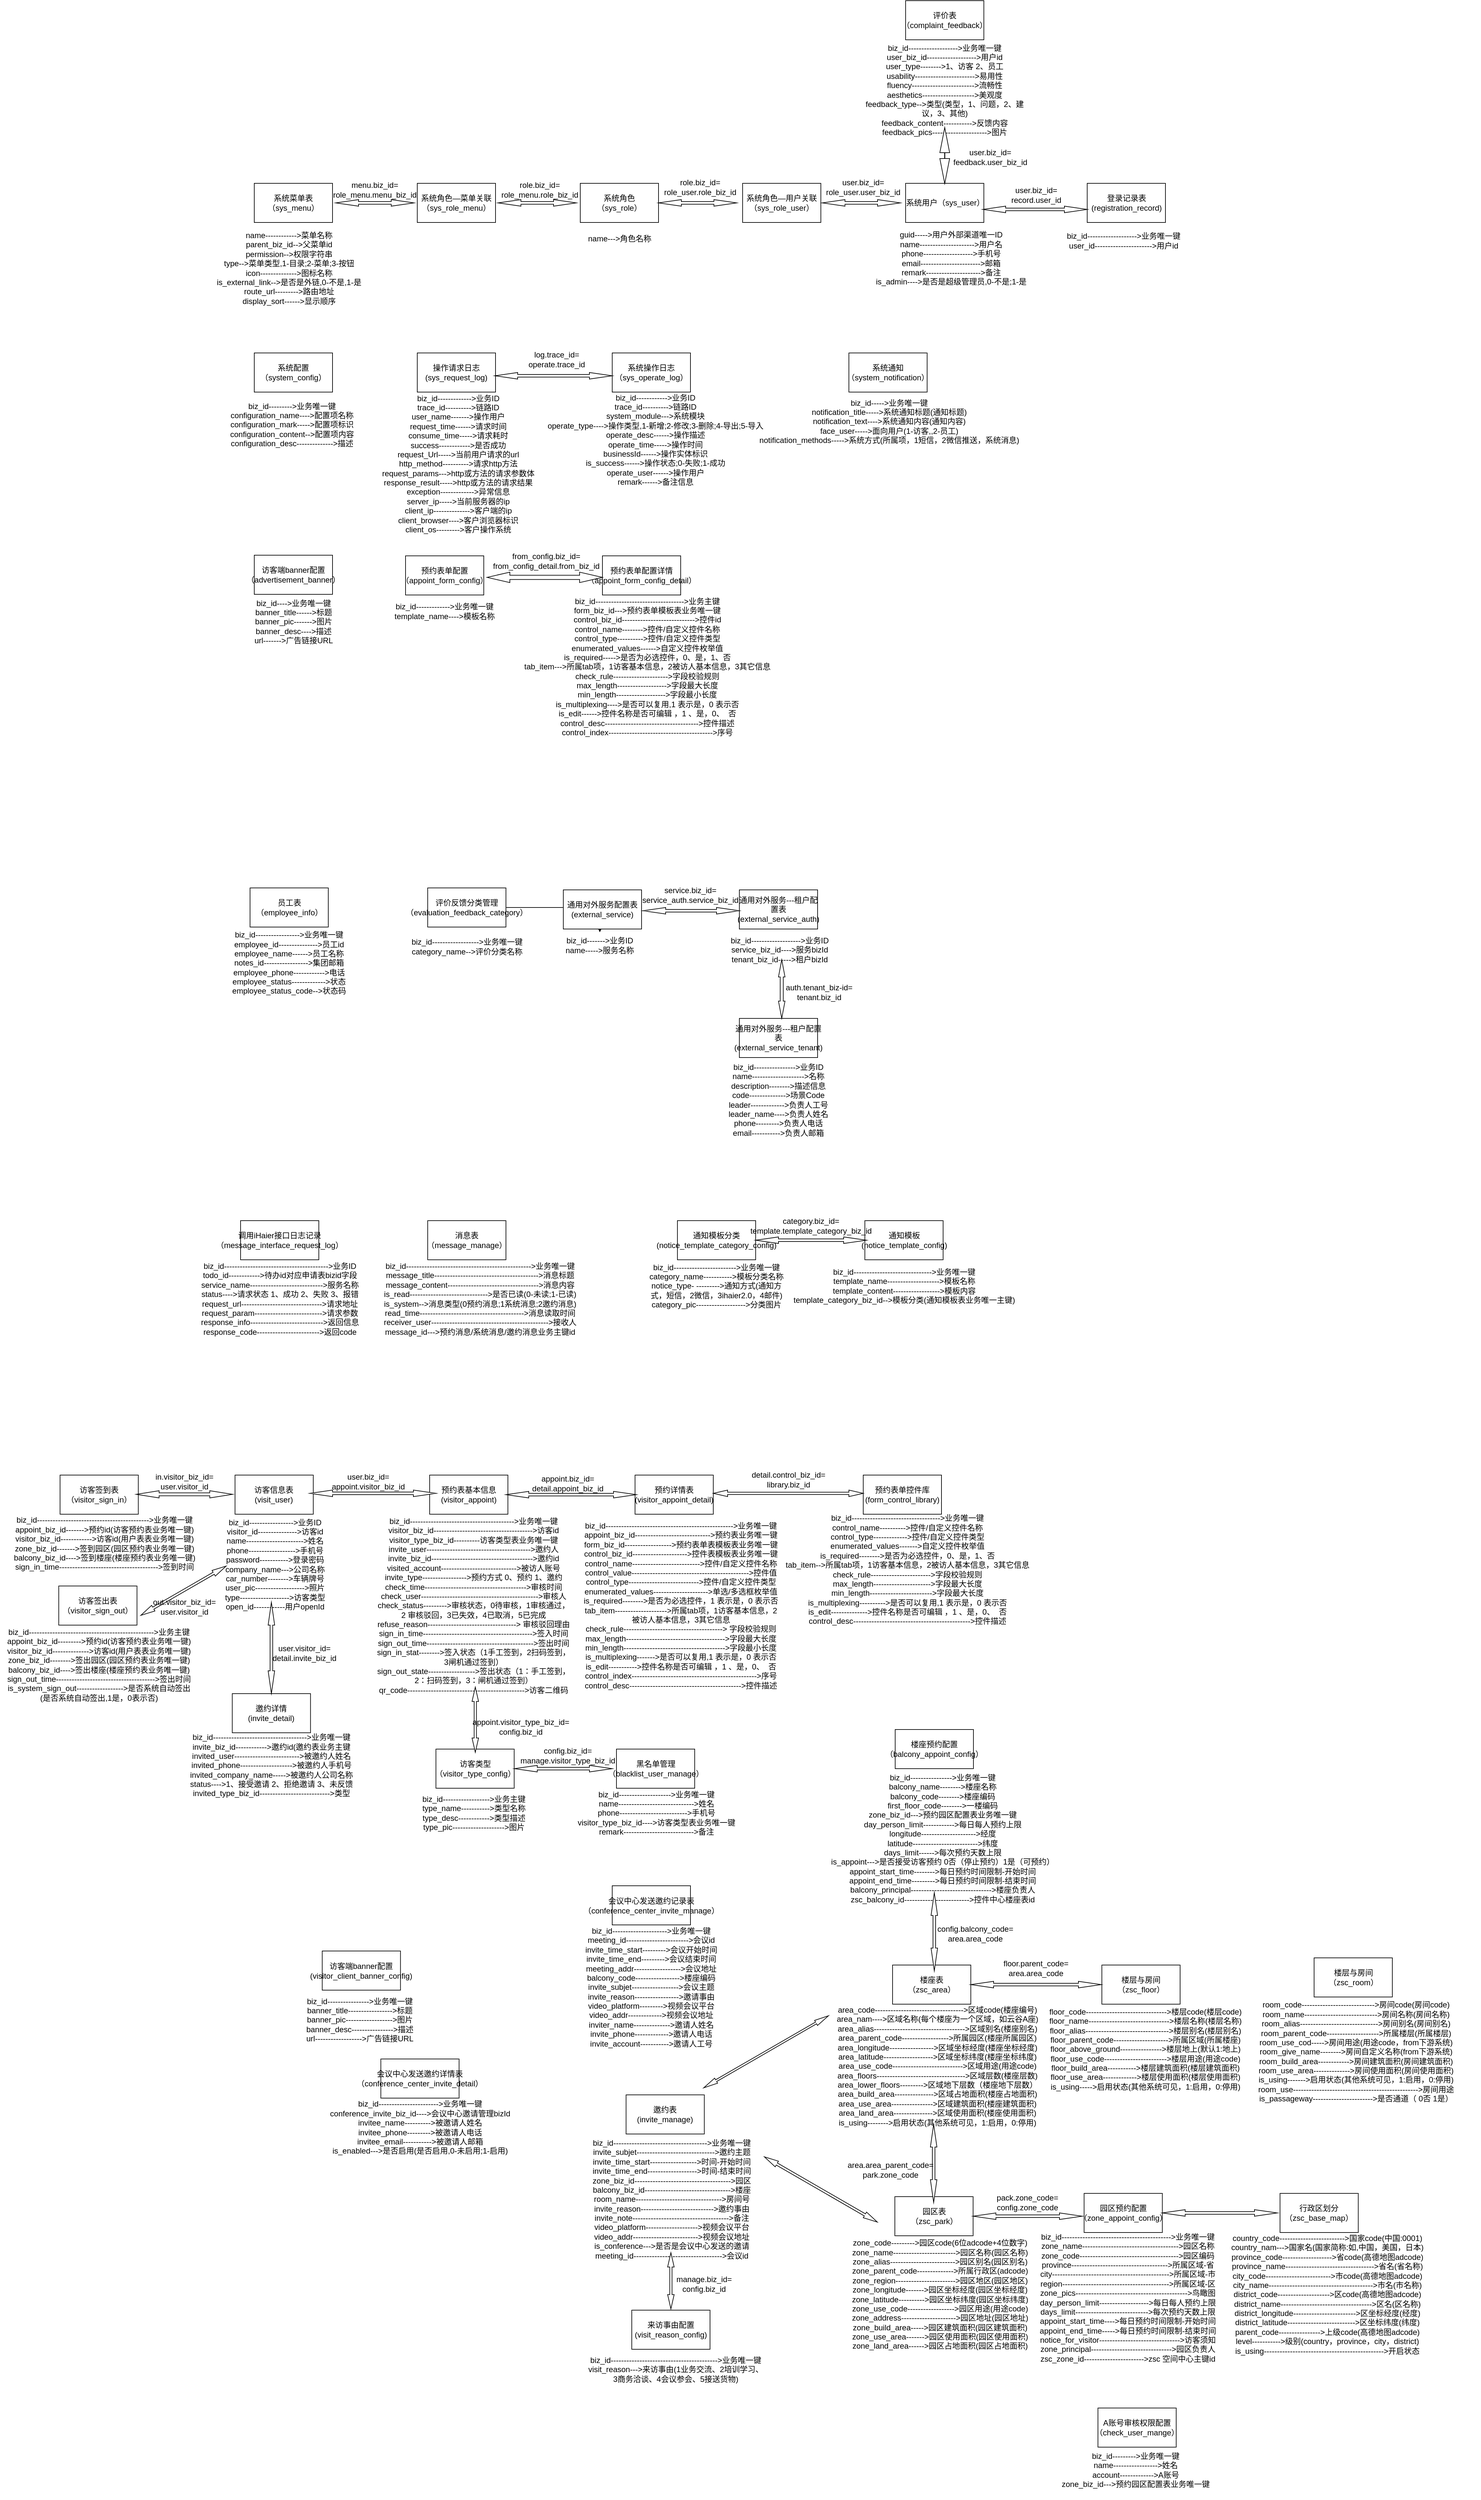 <mxfile version="21.2.3" type="github">
  <diagram name="第 1 页" id="S5CsdBfcWxi_x1L4hnpd">
    <mxGraphModel dx="4690" dy="2260" grid="1" gridSize="10" guides="1" tooltips="1" connect="1" arrows="1" fold="1" page="0" pageScale="1" pageWidth="827" pageHeight="1169" math="0" shadow="0">
      <root>
        <mxCell id="0" />
        <mxCell id="1" parent="0" />
        <mxCell id="8aJ3rFpo03X7Fq3H-rf9-1" value="系统菜单表&lt;br&gt;（sys_menu）" style="rounded=0;whiteSpace=wrap;html=1;" parent="1" vertex="1">
          <mxGeometry x="-69" y="70" width="120" height="60" as="geometry" />
        </mxCell>
        <mxCell id="8aJ3rFpo03X7Fq3H-rf9-2" value="系统操作日志&lt;br&gt;（sys_operate_log）" style="rounded=0;whiteSpace=wrap;html=1;" parent="1" vertex="1">
          <mxGeometry x="480" y="330" width="120" height="60" as="geometry" />
        </mxCell>
        <mxCell id="8aJ3rFpo03X7Fq3H-rf9-3" value="操作请求日志(sys_request_log)" style="rounded=0;whiteSpace=wrap;html=1;" parent="1" vertex="1">
          <mxGeometry x="181" y="330" width="120" height="60" as="geometry" />
        </mxCell>
        <mxCell id="8aJ3rFpo03X7Fq3H-rf9-4" value="系统角色&lt;br&gt;（sys_role）" style="rounded=0;whiteSpace=wrap;html=1;" parent="1" vertex="1">
          <mxGeometry x="431" y="70" width="120" height="60" as="geometry" />
        </mxCell>
        <mxCell id="8aJ3rFpo03X7Fq3H-rf9-5" value="系统角色—菜单关联&lt;br&gt;（sys_role_menu）" style="rounded=0;whiteSpace=wrap;html=1;" parent="1" vertex="1">
          <mxGeometry x="181" y="70" width="120" height="60" as="geometry" />
        </mxCell>
        <mxCell id="8aJ3rFpo03X7Fq3H-rf9-6" value="系统角色—用户关联&lt;br&gt;（sys_role_user）" style="rounded=0;whiteSpace=wrap;html=1;" parent="1" vertex="1">
          <mxGeometry x="680" y="70" width="120" height="60" as="geometry" />
        </mxCell>
        <mxCell id="8aJ3rFpo03X7Fq3H-rf9-7" value="系统用户（sys_user）" style="rounded=0;whiteSpace=wrap;html=1;" parent="1" vertex="1">
          <mxGeometry x="930" y="70" width="120" height="60" as="geometry" />
        </mxCell>
        <mxCell id="8aJ3rFpo03X7Fq3H-rf9-8" value="系统配置&lt;br&gt;（system_config）" style="rounded=0;whiteSpace=wrap;html=1;" parent="1" vertex="1">
          <mxGeometry x="-69" y="330" width="120" height="60" as="geometry" />
        </mxCell>
        <mxCell id="8aJ3rFpo03X7Fq3H-rf9-9" value="系统通知&lt;br&gt;（system_notification）" style="rounded=0;whiteSpace=wrap;html=1;" parent="1" vertex="1">
          <mxGeometry x="843" y="330" width="120" height="60" as="geometry" />
        </mxCell>
        <mxCell id="8aJ3rFpo03X7Fq3H-rf9-10" value="" style="html=1;shadow=0;dashed=0;align=center;verticalAlign=middle;shape=mxgraph.arrows2.twoWayArrow;dy=0.6;dx=35;" parent="1" vertex="1">
          <mxGeometry x="56" y="95" width="120" height="10" as="geometry" />
        </mxCell>
        <mxCell id="8aJ3rFpo03X7Fq3H-rf9-11" value="menu.biz_id=&lt;br&gt;role_menu.menu_biz_id" style="text;strokeColor=none;align=center;fillColor=none;html=1;verticalAlign=middle;whiteSpace=wrap;rounded=0;" parent="1" vertex="1">
          <mxGeometry x="86" y="65" width="60" height="30" as="geometry" />
        </mxCell>
        <mxCell id="8aJ3rFpo03X7Fq3H-rf9-12" value="" style="html=1;shadow=0;dashed=0;align=center;verticalAlign=middle;shape=mxgraph.arrows2.twoWayArrow;dy=0.6;dx=35;" parent="1" vertex="1">
          <mxGeometry x="305" y="95" width="120" height="10" as="geometry" />
        </mxCell>
        <mxCell id="8aJ3rFpo03X7Fq3H-rf9-13" value="role.biz_id=&lt;br&gt;role_menu.role_biz_id" style="text;strokeColor=none;align=center;fillColor=none;html=1;verticalAlign=middle;whiteSpace=wrap;rounded=0;" parent="1" vertex="1">
          <mxGeometry x="339" y="65" width="60" height="30" as="geometry" />
        </mxCell>
        <mxCell id="8aJ3rFpo03X7Fq3H-rf9-14" value="" style="html=1;shadow=0;dashed=0;align=center;verticalAlign=middle;shape=mxgraph.arrows2.twoWayArrow;dy=0.6;dx=35;" parent="1" vertex="1">
          <mxGeometry x="551" y="95" width="120" height="10" as="geometry" />
        </mxCell>
        <mxCell id="8aJ3rFpo03X7Fq3H-rf9-15" value="role.biz_id=&lt;br&gt;role_user.role_biz_id" style="text;strokeColor=none;align=center;fillColor=none;html=1;verticalAlign=middle;whiteSpace=wrap;rounded=0;" parent="1" vertex="1">
          <mxGeometry x="585" y="61" width="60" height="30" as="geometry" />
        </mxCell>
        <mxCell id="8aJ3rFpo03X7Fq3H-rf9-16" value="" style="html=1;shadow=0;dashed=0;align=center;verticalAlign=middle;shape=mxgraph.arrows2.twoWayArrow;dy=0.6;dx=35;" parent="1" vertex="1">
          <mxGeometry x="802" y="95" width="120" height="10" as="geometry" />
        </mxCell>
        <mxCell id="8aJ3rFpo03X7Fq3H-rf9-17" value="user.biz_id=&lt;br&gt;role_user.user_biz_id" style="text;strokeColor=none;align=center;fillColor=none;html=1;verticalAlign=middle;whiteSpace=wrap;rounded=0;" parent="1" vertex="1">
          <mxGeometry x="835" y="61" width="60" height="30" as="geometry" />
        </mxCell>
        <mxCell id="8aJ3rFpo03X7Fq3H-rf9-19" value="name------------&amp;gt;菜单名称&lt;br&gt;parent_biz_id--&amp;gt;父菜单id&lt;br&gt;permission--&amp;gt;权限字符串&lt;br&gt;type--&amp;gt;菜单类型,1-目录;2-菜单;3-按钮&lt;br&gt;icon--------------&amp;gt;图标名称&lt;br&gt;is_external_link--&amp;gt;是否是外链,0-不是,1-是&lt;br&gt;route_url---------&amp;gt;路由地址&lt;br&gt;display_sort------&amp;gt;显示顺序" style="text;strokeColor=none;align=center;fillColor=none;html=1;verticalAlign=middle;whiteSpace=wrap;rounded=0;" parent="1" vertex="1">
          <mxGeometry x="-140" y="130" width="249" height="140" as="geometry" />
        </mxCell>
        <mxCell id="8aJ3rFpo03X7Fq3H-rf9-20" value="name---&amp;gt;角色名称" style="text;strokeColor=none;align=center;fillColor=none;html=1;verticalAlign=middle;whiteSpace=wrap;rounded=0;" parent="1" vertex="1">
          <mxGeometry x="432" y="140" width="119" height="30" as="geometry" />
        </mxCell>
        <mxCell id="8aJ3rFpo03X7Fq3H-rf9-21" value="guid-----&amp;gt;用户外部渠道唯一ID&lt;br&gt;name---------------------&amp;gt;用户名&lt;br&gt;phone-------------------&amp;gt;手机号&lt;br&gt;email-----------------------&amp;gt;邮箱&lt;br&gt;remark---------------------&amp;gt;备注&lt;br&gt;is_admin----&amp;gt;是否是超级管理员,0-不是;1-是" style="text;strokeColor=none;align=center;fillColor=none;html=1;verticalAlign=middle;whiteSpace=wrap;rounded=0;" parent="1" vertex="1">
          <mxGeometry x="860" y="120" width="280" height="130" as="geometry" />
        </mxCell>
        <mxCell id="8aJ3rFpo03X7Fq3H-rf9-22" value="biz_id---------&amp;gt;业务唯一键&lt;br&gt;configuration_name----&amp;gt;配置项名称&lt;br&gt;configuration_mark-----&amp;gt;配置项标识&lt;br&gt;configuration_content--&amp;gt;配置项内容configuration_desc--------------&amp;gt;描述" style="text;strokeColor=none;align=center;fillColor=none;html=1;verticalAlign=middle;whiteSpace=wrap;rounded=0;" parent="1" vertex="1">
          <mxGeometry x="-131" y="390" width="240" height="100" as="geometry" />
        </mxCell>
        <mxCell id="8aJ3rFpo03X7Fq3H-rf9-23" value="biz_id-------------&amp;gt;业务ID&lt;br&gt;trace_id----------&amp;gt;链路ID&lt;br&gt;user_name-------&amp;gt;操作用户&lt;br&gt;request_time------&amp;gt;请求时间&lt;br&gt;consume_time-----&amp;gt;请求耗时&lt;br&gt;success------------&amp;gt;是否成功&lt;br&gt;request_Url-----&amp;gt;当前用户请求的url&lt;br&gt;http_method----------&amp;gt;请求http方法&lt;br&gt;request_params---&amp;gt;http或方法的请求参数体&lt;br&gt;response_result-----&amp;gt;http或方法的请求结果&lt;br&gt;exception-------------&amp;gt;异常信息&lt;br&gt;server_ip-----&amp;gt;当前服务器的ip&lt;br&gt;client_ip--------------&amp;gt;客户端的ip&lt;br&gt;client_browser----&amp;gt;客户浏览器标识&lt;br&gt;client_os---------&amp;gt;客户操作系统" style="text;strokeColor=none;align=center;fillColor=none;html=1;verticalAlign=middle;whiteSpace=wrap;rounded=0;" parent="1" vertex="1">
          <mxGeometry x="109" y="380" width="270" height="240" as="geometry" />
        </mxCell>
        <mxCell id="8aJ3rFpo03X7Fq3H-rf9-24" value="biz_id------------&amp;gt;业务ID&lt;br&gt;trace_id----------&amp;gt;链路ID&lt;br&gt;system_module---&amp;gt;系统模块&lt;br&gt;operate_type----&amp;gt;操作类型,1-新增;2-修改;3-删除;4-导出;5-导入&lt;br&gt;operate_desc------&amp;gt;操作描述&lt;br&gt;operate_time-----&amp;gt;操作时间&lt;br&gt;businessId------&amp;gt;操作实体标识&lt;br&gt;is_success------&amp;gt;操作状态;0-失败;1-成功&lt;br&gt;operate_user------&amp;gt;操作用户&lt;br&gt;remark------&amp;gt;备注信息" style="text;strokeColor=none;align=center;fillColor=none;html=1;verticalAlign=middle;whiteSpace=wrap;rounded=0;" parent="1" vertex="1">
          <mxGeometry x="379" y="360" width="335" height="205" as="geometry" />
        </mxCell>
        <mxCell id="8aJ3rFpo03X7Fq3H-rf9-25" value="biz_id-----&amp;gt;业务唯一键&lt;br&gt;notification_title-----&amp;gt;系统通知标题(通知标题)&lt;br&gt;notification_text----&amp;gt;系统通知内容(通知内容)&lt;br&gt;face_user-----&amp;gt;面向用户(1-访客,,2-员工)&lt;br&gt;notification_methods-----&amp;gt;系统方式(所属项，1短信，2微信推送，系统消息)&lt;br&gt;" style="text;strokeColor=none;align=center;fillColor=none;html=1;verticalAlign=middle;whiteSpace=wrap;rounded=0;" parent="1" vertex="1">
          <mxGeometry x="700" y="330" width="410" height="210" as="geometry" />
        </mxCell>
        <mxCell id="8aJ3rFpo03X7Fq3H-rf9-26" value="访客端banner配置&lt;br&gt;（advertisement_banner）" style="rounded=0;whiteSpace=wrap;html=1;" parent="1" vertex="1">
          <mxGeometry x="-69" y="640" width="120" height="60" as="geometry" />
        </mxCell>
        <mxCell id="8aJ3rFpo03X7Fq3H-rf9-27" value="biz_id----&amp;gt;业务唯一键&lt;br&gt;banner_title------&amp;gt;标题&lt;br&gt;banner_pic-------&amp;gt;图片&lt;br&gt;banner_desc----&amp;gt;描述&lt;br&gt;url-------&amp;gt;广告链接URL&lt;br&gt;" style="text;strokeColor=none;align=center;fillColor=none;html=1;verticalAlign=middle;whiteSpace=wrap;rounded=0;" parent="1" vertex="1">
          <mxGeometry x="-109.5" y="682" width="201" height="120" as="geometry" />
        </mxCell>
        <mxCell id="8aJ3rFpo03X7Fq3H-rf9-28" value="预约表单配置&lt;br&gt;（appoint_form_config）" style="rounded=0;whiteSpace=wrap;html=1;" parent="1" vertex="1">
          <mxGeometry x="163" y="641" width="120" height="60" as="geometry" />
        </mxCell>
        <mxCell id="8aJ3rFpo03X7Fq3H-rf9-29" value="biz_id-------------&amp;gt;业务唯一键&lt;br&gt;template_name----&amp;gt;模板名称" style="text;strokeColor=none;align=center;fillColor=none;html=1;verticalAlign=middle;whiteSpace=wrap;rounded=0;" parent="1" vertex="1">
          <mxGeometry x="137.25" y="691" width="171.5" height="70" as="geometry" />
        </mxCell>
        <mxCell id="8aJ3rFpo03X7Fq3H-rf9-31" value="预约表单配置详情&lt;br&gt;（appoint_form_config_detail）" style="rounded=0;whiteSpace=wrap;html=1;" parent="1" vertex="1">
          <mxGeometry x="465" y="641" width="120" height="60" as="geometry" />
        </mxCell>
        <mxCell id="8aJ3rFpo03X7Fq3H-rf9-32" value="biz_id----------------------------------&amp;gt;业务主键&lt;br&gt;form_biz_id---&amp;gt;预约表单模板表业务唯一键&lt;br&gt;control_biz_id----------------------------&amp;gt;控件id&lt;br&gt;control_name--------&amp;gt;控件/自定义控件名称&lt;br&gt;control_type----------&amp;gt;控件/自定义控件类型&lt;br&gt;enumerated_values------&amp;gt;自定义控件枚举值&lt;br&gt;is_required-----&amp;gt;是否为必选控件，0、是，1、否&lt;br&gt;tab_item---&amp;gt;所属tab项，1访客基本信息，2被访人基本信息，3其它信息&lt;br&gt;check_rule---------------------&amp;gt;字段校验规则&lt;br&gt;max_length-------------------&amp;gt;字段最大长度&lt;br&gt;min_length-------------------&amp;gt;字段最小长度&lt;br&gt;is_multiplexing----&amp;gt;是否可以复用,1 表示是，0 表示否&lt;br&gt;is_edit------&amp;gt;控件名称是否可编辑 ，1 、是，0、&amp;nbsp; 否&lt;br&gt;control_desc------------------------------------&amp;gt;控件描述&lt;br&gt;control_index----------------------------------------&amp;gt;序号" style="text;strokeColor=none;align=center;fillColor=none;html=1;verticalAlign=middle;whiteSpace=wrap;rounded=0;" parent="1" vertex="1">
          <mxGeometry x="339" y="706" width="390" height="210" as="geometry" />
        </mxCell>
        <mxCell id="8aJ3rFpo03X7Fq3H-rf9-33" value="" style="html=1;shadow=0;dashed=0;align=center;verticalAlign=middle;shape=mxgraph.arrows2.twoWayArrow;dy=0.6;dx=35;" parent="1" vertex="1">
          <mxGeometry x="288" y="666" width="177" height="16" as="geometry" />
        </mxCell>
        <mxCell id="8aJ3rFpo03X7Fq3H-rf9-34" value="from_config.biz_id=&lt;br&gt;from_config_detail.from_biz_id" style="text;strokeColor=none;align=center;fillColor=none;html=1;verticalAlign=middle;whiteSpace=wrap;rounded=0;" parent="1" vertex="1">
          <mxGeometry x="291.5" y="613" width="173.5" height="71" as="geometry" />
        </mxCell>
        <mxCell id="8aJ3rFpo03X7Fq3H-rf9-35" value="楼座预约配置&lt;br&gt;（balcony_appoint_config）" style="rounded=0;whiteSpace=wrap;html=1;" parent="1" vertex="1">
          <mxGeometry x="914" y="2440" width="120" height="60" as="geometry" />
        </mxCell>
        <mxCell id="8aJ3rFpo03X7Fq3H-rf9-36" value="biz_id----------------&amp;gt;业务唯一键&lt;br&gt;balcony_name--------&amp;gt;楼座名称&lt;br&gt;balcony_code--------&amp;gt;楼座编码&lt;br&gt;first_floor_code--------&amp;gt;一楼编码&lt;br&gt;zone_biz_id---&amp;gt;预约园区配置表业务唯一键&lt;br&gt;day_person_limit------------&amp;gt;每日每人预约上限&lt;br&gt;longitude---------------------&amp;gt;经度&lt;br&gt;latitude-------------------------&amp;gt;纬度&lt;br&gt;days_limit------&amp;gt;每次预约天数上限&lt;br&gt;is_appoint---&amp;gt;是否接受访客预约 0否（停止预约）1是（可预约）&lt;br&gt;appoint_start_time--------&amp;gt;每日预约时间限制-开始时间&lt;br&gt;appoint_end_time---------&amp;gt;每日预约时间限制-结束时间&lt;br&gt;balcony_principal-------------------------------&amp;gt;楼座负责人&lt;br&gt;zsc_balcony_id-------------------------&amp;gt;控件中心楼座表id" style="text;strokeColor=none;align=center;fillColor=none;html=1;verticalAlign=middle;whiteSpace=wrap;rounded=0;" parent="1" vertex="1">
          <mxGeometry x="802" y="2502" width="370" height="209" as="geometry" />
        </mxCell>
        <mxCell id="8aJ3rFpo03X7Fq3H-rf9-37" value="黑名单管理&lt;br&gt;（blacklist_user_manage）" style="rounded=0;whiteSpace=wrap;html=1;" parent="1" vertex="1">
          <mxGeometry x="486.5" y="2470" width="120" height="60" as="geometry" />
        </mxCell>
        <mxCell id="8aJ3rFpo03X7Fq3H-rf9-38" value="biz_id--------------------&amp;gt;业务唯一键&lt;br&gt;name-----------------------------&amp;gt;姓名&lt;br&gt;phone--------------------------&amp;gt;手机号&lt;br&gt;visitor_type_biz_id----&amp;gt;访客类型表业务唯一键&lt;br&gt;remark---------------------------&amp;gt;备注" style="text;strokeColor=none;align=center;fillColor=none;html=1;verticalAlign=middle;whiteSpace=wrap;rounded=0;" parent="1" vertex="1">
          <mxGeometry x="412.5" y="2513" width="270" height="110" as="geometry" />
        </mxCell>
        <mxCell id="8aJ3rFpo03X7Fq3H-rf9-39" value="A账号审核权限配置&lt;br&gt;（check_user_mange）" style="rounded=0;whiteSpace=wrap;html=1;" parent="1" vertex="1">
          <mxGeometry x="1225" y="3480" width="120" height="60" as="geometry" />
        </mxCell>
        <mxCell id="8aJ3rFpo03X7Fq3H-rf9-40" value="biz_id---------&amp;gt;业务唯一键&lt;br&gt;name-----------------&amp;gt;姓名&lt;br&gt;account-------------&amp;gt;A账号&lt;br&gt;zone_biz_id---&amp;gt;预约园区配置表业务唯一键&lt;br&gt;" style="text;strokeColor=none;align=center;fillColor=none;html=1;verticalAlign=middle;whiteSpace=wrap;rounded=0;" parent="1" vertex="1">
          <mxGeometry x="1156" y="3530" width="254" height="90" as="geometry" />
        </mxCell>
        <mxCell id="8aJ3rFpo03X7Fq3H-rf9-41" value="评价表&lt;br&gt;（complaint_feedback）" style="rounded=0;whiteSpace=wrap;html=1;" parent="1" vertex="1">
          <mxGeometry x="930" y="-210" width="120" height="60" as="geometry" />
        </mxCell>
        <mxCell id="8aJ3rFpo03X7Fq3H-rf9-42" value="biz_id-------------------&amp;gt;业务唯一键&lt;br&gt;user_biz_id-------------------&amp;gt;用户id&lt;br&gt;user_type--------&amp;gt;1、访客 2、员工&lt;br&gt;usability-----------------------&amp;gt;易用性&lt;br&gt;fluency------------------------&amp;gt;流畅性&lt;br&gt;aesthetics--------------------&amp;gt;美观度&lt;br&gt;feedback_type--&amp;gt;类型(类型，1、问题，2、建议，3、其他)&lt;br&gt;feedback_content-----------&amp;gt;反馈内容&lt;br&gt;feedback_pics---------------------&amp;gt;图片" style="text;strokeColor=none;align=center;fillColor=none;html=1;verticalAlign=middle;whiteSpace=wrap;rounded=0;" parent="1" vertex="1">
          <mxGeometry x="860" y="-153" width="260" height="160" as="geometry" />
        </mxCell>
        <mxCell id="8aJ3rFpo03X7Fq3H-rf9-44" value="" style="html=1;shadow=0;dashed=0;align=center;verticalAlign=middle;shape=mxgraph.arrows2.twoWayArrow;dy=0.97;dx=38.5;rotation=-90;" parent="1" vertex="1">
          <mxGeometry x="947" y="20" width="86" height="15" as="geometry" />
        </mxCell>
        <mxCell id="8aJ3rFpo03X7Fq3H-rf9-45" value="user.biz_id=&lt;br&gt;feedback.user_biz_id" style="text;strokeColor=none;align=center;fillColor=none;html=1;verticalAlign=middle;whiteSpace=wrap;rounded=0;" parent="1" vertex="1">
          <mxGeometry x="970" y="-5" width="180" height="70" as="geometry" />
        </mxCell>
        <mxCell id="8aJ3rFpo03X7Fq3H-rf9-46" value="会议中心发送邀约详情表（conference_center_invite_detail）" style="rounded=0;whiteSpace=wrap;html=1;" parent="1" vertex="1">
          <mxGeometry x="125.13" y="2945" width="120" height="60" as="geometry" />
        </mxCell>
        <mxCell id="8aJ3rFpo03X7Fq3H-rf9-47" value="biz_id-----------------------&amp;gt;业务唯一键&lt;br&gt;conference_invite_biz_id----&amp;gt;会议中心邀请管理bizId&lt;br&gt;invitee_name----------&amp;gt;被邀请人姓名&lt;br&gt;invitee_phone---------&amp;gt;被邀请人电话&lt;br&gt;invitee_email-----------&amp;gt;被邀请人邮箱&lt;br&gt;is_enabled---&amp;gt;是否启用(是否启用,0-未启用;1-启用)&lt;br&gt;" style="text;strokeColor=none;align=center;fillColor=none;html=1;verticalAlign=middle;whiteSpace=wrap;rounded=0;" parent="1" vertex="1">
          <mxGeometry x="40.63" y="2960" width="289" height="180" as="geometry" />
        </mxCell>
        <mxCell id="8aJ3rFpo03X7Fq3H-rf9-49" value="会议中心发送邀约记录表（conference_center_invite_manage）" style="rounded=0;whiteSpace=wrap;html=1;" parent="1" vertex="1">
          <mxGeometry x="480" y="2679.5" width="120" height="60" as="geometry" />
        </mxCell>
        <mxCell id="8aJ3rFpo03X7Fq3H-rf9-50" value="biz_id---------------------&amp;gt;业务唯一键&lt;br&gt;meeting_id------------------------&amp;gt;会议id&lt;br&gt;invite_time_start---------&amp;gt;会议开始时间&lt;br&gt;invite_time_end---------&amp;gt;会议结束时间&lt;br&gt;meeting_addr------------------&amp;gt;会议地址&lt;br&gt;balcony_code-----------------&amp;gt;楼座编码&lt;br&gt;invite_subjet------------------&amp;gt;会议主题&lt;br&gt;invite_reason-----------------&amp;gt;邀请事由&lt;br&gt;video_platform---------&amp;gt;视频会议平台&lt;br&gt;video_addr-------------&amp;gt;视频会议地址&lt;br&gt;inviter_name--------------&amp;gt;邀请人姓名&lt;br&gt;invite_phone-------------&amp;gt;邀请人电话&lt;br&gt;invite_account-----------&amp;gt;邀请人工号" style="text;strokeColor=none;align=center;fillColor=none;html=1;verticalAlign=middle;whiteSpace=wrap;rounded=0;" parent="1" vertex="1">
          <mxGeometry x="421" y="2729.5" width="238" height="210" as="geometry" />
        </mxCell>
        <mxCell id="8aJ3rFpo03X7Fq3H-rf9-51" value="员工表&lt;br&gt;（employee_info）" style="rounded=0;whiteSpace=wrap;html=1;" parent="1" vertex="1">
          <mxGeometry x="-75.5" y="1150" width="120" height="60" as="geometry" />
        </mxCell>
        <mxCell id="8aJ3rFpo03X7Fq3H-rf9-52" value="biz_id-----------------&amp;gt;业务唯一键&lt;br&gt;employee_id---------------&amp;gt;员工id&lt;br&gt;employee_name------&amp;gt;员工名称&lt;br&gt;notes_id-----------------&amp;gt;集团邮箱&lt;br&gt;employee_phone------------&amp;gt;电话&lt;br&gt;employee_status-------------&amp;gt;状态&lt;br&gt;employee_status_code--&amp;gt;状态码&lt;br&gt;" style="text;strokeColor=none;align=center;fillColor=none;html=1;verticalAlign=middle;whiteSpace=wrap;rounded=0;" parent="1" vertex="1">
          <mxGeometry x="-125.87" y="1200" width="220.75" height="130" as="geometry" />
        </mxCell>
        <mxCell id="8aJ3rFpo03X7Fq3H-rf9-64" value="" style="edgeStyle=orthogonalEdgeStyle;rounded=0;orthogonalLoop=1;jettySize=auto;html=1;" parent="1" source="8aJ3rFpo03X7Fq3H-rf9-53" target="8aJ3rFpo03X7Fq3H-rf9-56" edge="1">
          <mxGeometry relative="1" as="geometry" />
        </mxCell>
        <mxCell id="8aJ3rFpo03X7Fq3H-rf9-53" value="评价反馈分类管理&lt;br&gt;（evaluation_feedback_category）" style="rounded=0;whiteSpace=wrap;html=1;" parent="1" vertex="1">
          <mxGeometry x="197" y="1150" width="120" height="60" as="geometry" />
        </mxCell>
        <mxCell id="8aJ3rFpo03X7Fq3H-rf9-54" value="biz_id------------------&amp;gt;业务唯一键&lt;br&gt;category_name--&amp;gt;评价分类名称&lt;br&gt;" style="text;strokeColor=none;align=center;fillColor=none;html=1;verticalAlign=middle;whiteSpace=wrap;rounded=0;" parent="1" vertex="1">
          <mxGeometry x="150.5" y="1210" width="213" height="60" as="geometry" />
        </mxCell>
        <mxCell id="8aJ3rFpo03X7Fq3H-rf9-55" value="通用对外服务配置表&lt;br&gt;(external_service)" style="rounded=0;whiteSpace=wrap;html=1;" parent="1" vertex="1">
          <mxGeometry x="405" y="1153" width="120" height="60" as="geometry" />
        </mxCell>
        <mxCell id="8aJ3rFpo03X7Fq3H-rf9-56" value="biz_id-------&amp;gt;业务ID&lt;br&gt;name-----&amp;gt;服务名称" style="text;strokeColor=none;align=center;fillColor=none;html=1;verticalAlign=middle;whiteSpace=wrap;rounded=0;" parent="1" vertex="1">
          <mxGeometry x="368" y="1218" width="186" height="40" as="geometry" />
        </mxCell>
        <mxCell id="8aJ3rFpo03X7Fq3H-rf9-57" value="通用对外服务---租户配置表(external_service_auth)" style="rounded=0;whiteSpace=wrap;html=1;" parent="1" vertex="1">
          <mxGeometry x="675" y="1153" width="120" height="60" as="geometry" />
        </mxCell>
        <mxCell id="8aJ3rFpo03X7Fq3H-rf9-58" value="biz_id-------------------&amp;gt;业务ID&lt;br&gt;service_biz_id----&amp;gt;服务bizId&lt;br&gt;tenant_biz_id-----&amp;gt;租户bizId" style="text;strokeColor=none;align=center;fillColor=none;html=1;verticalAlign=middle;whiteSpace=wrap;rounded=0;" parent="1" vertex="1">
          <mxGeometry x="646.5" y="1210" width="180" height="70" as="geometry" />
        </mxCell>
        <mxCell id="8aJ3rFpo03X7Fq3H-rf9-59" value="" style="html=1;shadow=0;dashed=0;align=center;verticalAlign=middle;shape=mxgraph.arrows2.twoWayArrow;dy=0.6;dx=35;" parent="1" vertex="1">
          <mxGeometry x="527" y="1180" width="148" height="10" as="geometry" />
        </mxCell>
        <mxCell id="8aJ3rFpo03X7Fq3H-rf9-60" value="service.biz_id=&lt;br&gt;service_auth.service_biz_id" style="text;strokeColor=none;align=center;fillColor=none;html=1;verticalAlign=middle;whiteSpace=wrap;rounded=0;" parent="1" vertex="1">
          <mxGeometry x="525" y="1128" width="150" height="65" as="geometry" />
        </mxCell>
        <mxCell id="8aJ3rFpo03X7Fq3H-rf9-62" value="通用对外服务---租户配置表(external_service_tenant)" style="rounded=0;whiteSpace=wrap;html=1;" parent="1" vertex="1">
          <mxGeometry x="675" y="1350" width="120" height="60" as="geometry" />
        </mxCell>
        <mxCell id="8aJ3rFpo03X7Fq3H-rf9-63" value="biz_id----------------&amp;gt;业务ID&lt;br&gt;name--------------------&amp;gt;名称&lt;br&gt;description--------&amp;gt;描述信息&lt;br&gt;code--------------&amp;gt;场景Code&lt;br&gt;leader-------------&amp;gt;负责人工号&lt;br&gt;leader_name----&amp;gt;负责人姓名&lt;br&gt;phone---------&amp;gt;负责人电话&lt;br&gt;email-----------&amp;gt;负责人邮箱" style="text;strokeColor=none;align=center;fillColor=none;html=1;verticalAlign=middle;whiteSpace=wrap;rounded=0;" parent="1" vertex="1">
          <mxGeometry x="635" y="1410" width="200" height="130" as="geometry" />
        </mxCell>
        <mxCell id="8aJ3rFpo03X7Fq3H-rf9-65" value="预约表单控件库&lt;br&gt;(form_control_library)" style="rounded=0;whiteSpace=wrap;html=1;" parent="1" vertex="1">
          <mxGeometry x="865" y="2050" width="120" height="60" as="geometry" />
        </mxCell>
        <mxCell id="8aJ3rFpo03X7Fq3H-rf9-66" value="biz_id----------------------------------&amp;gt;业务唯一键&lt;br&gt;control_name----------&amp;gt;控件/自定义控件名称&lt;br&gt;control_type-------------&amp;gt;控件/自定义控件类型&lt;br&gt;enumerated_values-------&amp;gt;自定义控件枚举值&lt;br&gt;is_required--------&amp;gt;是否为必选控件，0、是，1、否&lt;br&gt;tab_item--&amp;gt;所属tab项，1访客基本信息，2被访人基本信息，3其它信息&lt;br&gt;check_rule-----------------------&amp;gt;字段校验规则&lt;br&gt;max_length----------------------&amp;gt;字段最大长度&lt;br&gt;min_length------------------------&amp;gt;字段最大长度&lt;br&gt;is_multiplexing----------&amp;gt;是否可以复用,1 表示是，0 表示否&lt;br&gt;is_edit--------------&amp;gt;控件名称是否可编辑 ，1 、是，0、&amp;nbsp; 否&lt;br&gt;control_desc---------------------------------------------&amp;gt;控件描述&lt;br&gt;" style="text;strokeColor=none;align=center;fillColor=none;html=1;verticalAlign=middle;whiteSpace=wrap;rounded=0;" parent="1" vertex="1">
          <mxGeometry x="744.5" y="2090" width="375.5" height="210" as="geometry" />
        </mxCell>
        <mxCell id="8aJ3rFpo03X7Fq3H-rf9-67" value="邀约详情&lt;br&gt;(invite_detail)" style="rounded=0;whiteSpace=wrap;html=1;" parent="1" vertex="1">
          <mxGeometry x="-102.75" y="2385" width="120" height="60" as="geometry" />
        </mxCell>
        <mxCell id="8aJ3rFpo03X7Fq3H-rf9-68" value="biz_id------------------------------------&amp;gt;业务唯一键&lt;br&gt;invite_biz_id------------&amp;gt;邀约id(邀约表业务主键&lt;br&gt;invited_user-------------------------&amp;gt;被邀约人姓名&lt;br&gt;invited_phone--------------------&amp;gt;被邀约人手机号&lt;br&gt;invited_company_name-----&amp;gt;被邀约人公司名称&lt;br&gt;status----&amp;gt;1、接受邀请 2、拒绝邀请 3、未反馈&lt;br&gt;invited_type_biz_id---------------------------&amp;gt;类型" style="text;strokeColor=none;align=center;fillColor=none;html=1;verticalAlign=middle;whiteSpace=wrap;rounded=0;" parent="1" vertex="1">
          <mxGeometry x="-190" y="2435" width="294.5" height="120" as="geometry" />
        </mxCell>
        <mxCell id="8aJ3rFpo03X7Fq3H-rf9-69" value="邀约表&lt;br&gt;(invite_manage)" style="rounded=0;whiteSpace=wrap;html=1;" parent="1" vertex="1">
          <mxGeometry x="501.25" y="3000" width="120" height="60" as="geometry" />
        </mxCell>
        <mxCell id="8aJ3rFpo03X7Fq3H-rf9-70" value="biz_id------------------------------------&amp;gt;业务唯一键&lt;br&gt;invite_subjet------------------------------&amp;gt;邀约主题&lt;br&gt;invite_time_start------------------&amp;gt;时间-开始时间&lt;br&gt;invite_time_end-------------------&amp;gt;时间-结束时间&lt;br&gt;zone_biz_id-------------------------------------&amp;gt;园区&lt;br&gt;balcony_biz_id---------------------------------&amp;gt;楼座&lt;br&gt;room_name---------------------------------&amp;gt;房间号&lt;br&gt;invite_reason----------------------------&amp;gt;邀约事由&lt;br&gt;invite_note-------------------------------------&amp;gt;备注&lt;br&gt;video_platform--------------------&amp;gt;视频会议平台&lt;br&gt;video_addr-------------------------&amp;gt;视频会议地址&lt;br&gt;is_conference---&amp;gt;是否是会议中心发送的邀请&lt;br&gt;meeting_id----------------------------------&amp;gt;会议id" style="text;strokeColor=none;align=center;fillColor=none;html=1;verticalAlign=middle;whiteSpace=wrap;rounded=0;" parent="1" vertex="1">
          <mxGeometry x="429" y="3060" width="285" height="200" as="geometry" />
        </mxCell>
        <mxCell id="8aJ3rFpo03X7Fq3H-rf9-71" value="调用iHaier接口日志记录（message_interface_request_log）" style="rounded=0;whiteSpace=wrap;html=1;" parent="1" vertex="1">
          <mxGeometry x="-90" y="1660" width="120" height="60" as="geometry" />
        </mxCell>
        <mxCell id="8aJ3rFpo03X7Fq3H-rf9-72" value="biz_id----------------------------------------&amp;gt;业务ID&lt;br&gt;todo_id------------&amp;gt;待办id对应申请表bizid字段&lt;br&gt;service_name----------------------------&amp;gt;服务名称&lt;br&gt;status----&amp;gt;请求状态 1、成功 2、失败 3、报错&lt;br&gt;request_url-------------------------------&amp;gt;请求地址&lt;br&gt;request_param--------------------------&amp;gt;请求参数&lt;br&gt;response_info----------------------------&amp;gt;返回信息&lt;br&gt;response_code------------------------&amp;gt;返回code&lt;br&gt;" style="text;strokeColor=none;align=center;fillColor=none;html=1;verticalAlign=middle;whiteSpace=wrap;rounded=0;" parent="1" vertex="1">
          <mxGeometry x="-172.5" y="1710" width="285" height="140" as="geometry" />
        </mxCell>
        <mxCell id="8aJ3rFpo03X7Fq3H-rf9-73" value="消息表&lt;br&gt;（message_manage）" style="rounded=0;whiteSpace=wrap;html=1;" parent="1" vertex="1">
          <mxGeometry x="197" y="1660" width="120" height="60" as="geometry" />
        </mxCell>
        <mxCell id="8aJ3rFpo03X7Fq3H-rf9-74" value="biz_id------------------------------------------------&amp;gt;业务唯一键&lt;br&gt;message_title----------------------------------------&amp;gt;消息标题&lt;br&gt;message_content-----------------------------------&amp;gt;消息内容&lt;br&gt;is_read------------------------------&amp;gt;是否已读(0-未读;1-已读)&lt;br&gt;is_system--&amp;gt;消息类型(0预约消息;1系统消息;2邀约消息)&lt;br&gt;read_time----------------------------------------&amp;gt;消息读取时间&lt;br&gt;receiver_user---------------------------------------------&amp;gt;接收人&lt;br&gt;message_id---&amp;gt;预约消息/系统消息/邀约消息业务主键id" style="text;strokeColor=none;align=center;fillColor=none;html=1;verticalAlign=middle;whiteSpace=wrap;rounded=0;" parent="1" vertex="1">
          <mxGeometry x="119.75" y="1710" width="315" height="140" as="geometry" />
        </mxCell>
        <mxCell id="8aJ3rFpo03X7Fq3H-rf9-79" value="通知模板分类&lt;br&gt;(notice_template_category_config)" style="rounded=0;whiteSpace=wrap;html=1;" parent="1" vertex="1">
          <mxGeometry x="580" y="1660" width="120" height="60" as="geometry" />
        </mxCell>
        <mxCell id="8aJ3rFpo03X7Fq3H-rf9-80" value="biz_id------------------------&amp;gt;业务唯一键&lt;br&gt;category_name-----------&amp;gt;模板分类名称&lt;br&gt;notice_type- ---------&amp;gt;通知方式(通知方式，短信，2微信，3ihaier2.0，4邮件)&lt;br&gt;category_pic-------------------&amp;gt;分类图片" style="text;strokeColor=none;align=center;fillColor=none;html=1;verticalAlign=middle;whiteSpace=wrap;rounded=0;" parent="1" vertex="1">
          <mxGeometry x="535" y="1700" width="210" height="120" as="geometry" />
        </mxCell>
        <mxCell id="8aJ3rFpo03X7Fq3H-rf9-81" value="通知模板&lt;br&gt;(notice_template_config)" style="rounded=0;whiteSpace=wrap;html=1;" parent="1" vertex="1">
          <mxGeometry x="867.5" y="1660" width="120" height="60" as="geometry" />
        </mxCell>
        <mxCell id="8aJ3rFpo03X7Fq3H-rf9-82" value="biz_id------------------------------&amp;gt;业务唯一键&lt;br&gt;template_name--------------------&amp;gt;模板名称&lt;br&gt;template_content------------------&amp;gt;模板内容&lt;br&gt;template_category_biz_id--&amp;gt;模板分类(通知模板表业务唯一主键)&lt;br&gt;" style="text;strokeColor=none;align=center;fillColor=none;html=1;verticalAlign=middle;whiteSpace=wrap;rounded=0;" parent="1" vertex="1">
          <mxGeometry x="753.01" y="1720" width="350.49" height="80" as="geometry" />
        </mxCell>
        <mxCell id="8aJ3rFpo03X7Fq3H-rf9-83" value="登录记录表&lt;br&gt;(registration_record)" style="rounded=0;whiteSpace=wrap;html=1;" parent="1" vertex="1">
          <mxGeometry x="1208.5" y="70" width="120" height="60" as="geometry" />
        </mxCell>
        <mxCell id="8aJ3rFpo03X7Fq3H-rf9-84" value="biz_id-------------------&amp;gt;业务唯一键&lt;br&gt;user_id----------------------&amp;gt;用户id&lt;br&gt;" style="text;strokeColor=none;align=center;fillColor=none;html=1;verticalAlign=middle;whiteSpace=wrap;rounded=0;" parent="1" vertex="1">
          <mxGeometry x="1156" y="138" width="217" height="40" as="geometry" />
        </mxCell>
        <mxCell id="8aJ3rFpo03X7Fq3H-rf9-85" value="来访事由配置&lt;br&gt;(visit_reason_config)" style="rounded=0;whiteSpace=wrap;html=1;" parent="1" vertex="1">
          <mxGeometry x="510" y="3330" width="120" height="60" as="geometry" />
        </mxCell>
        <mxCell id="8aJ3rFpo03X7Fq3H-rf9-86" value="biz_id-----------------------------------------&amp;gt;业务唯一键&lt;br&gt;visit_reason---&amp;gt;来访事由(1业务交流、2培训学习、&lt;br&gt;3商务洽谈、4会议参会、5接送货物)" style="text;strokeColor=none;align=center;fillColor=none;html=1;verticalAlign=middle;whiteSpace=wrap;rounded=0;" parent="1" vertex="1">
          <mxGeometry x="429" y="3390" width="297" height="61" as="geometry" />
        </mxCell>
        <mxCell id="8aJ3rFpo03X7Fq3H-rf9-87" value="访客信息表&lt;br&gt;(visit_user)" style="rounded=0;whiteSpace=wrap;html=1;" parent="1" vertex="1">
          <mxGeometry x="-98.53" y="2050" width="120" height="60" as="geometry" />
        </mxCell>
        <mxCell id="8aJ3rFpo03X7Fq3H-rf9-88" value="biz_id-----------------&amp;gt;业务ID&lt;br&gt;visitor_id---------------&amp;gt;访客id&lt;br&gt;name----------------------&amp;gt;姓名&lt;br&gt;phone------------------&amp;gt;手机号&lt;br&gt;password-----------&amp;gt;登录密码&lt;br&gt;company_name---&amp;gt;公司名称&lt;br&gt;car_number--------&amp;gt;车辆牌号&lt;br&gt;user_pic-------------------&amp;gt;照片&lt;br&gt;type-------------------&amp;gt;访客类型&lt;br&gt;open_id------------用户openId&lt;br&gt;" style="text;strokeColor=none;align=center;fillColor=none;html=1;verticalAlign=middle;whiteSpace=wrap;rounded=0;" parent="1" vertex="1">
          <mxGeometry x="-146.64" y="2101.5" width="220" height="170" as="geometry" />
        </mxCell>
        <mxCell id="8aJ3rFpo03X7Fq3H-rf9-89" value="预约表基本信息&lt;br&gt;(visitor_appoint)" style="rounded=0;whiteSpace=wrap;html=1;" parent="1" vertex="1">
          <mxGeometry x="200" y="2050" width="120" height="60" as="geometry" />
        </mxCell>
        <mxCell id="8aJ3rFpo03X7Fq3H-rf9-90" value="biz_id----------------------------------------&amp;gt;业务唯一键&lt;br&gt;visitor_biz_id--------------------------------------&amp;gt;访客id&lt;br&gt;visitor_type_biz_id----------访客类型表业务唯一键&lt;br&gt;invite_user----------------------------------------&amp;gt;邀约人&lt;br&gt;invite_biz_id---------------------------------------&amp;gt;邀约id&lt;br&gt;visited_account-----------------------------&amp;gt;被访人账号&lt;br&gt;invite_type-----------------&amp;gt;预约方式 0、预约 1、邀约&lt;br&gt;check_time---------------------------------------&amp;gt;审核时间&lt;br&gt;check_user---------------------------------------------&amp;gt;审核人&lt;br&gt;check_status---------&amp;gt;审核状态，0待审核，1审核通过，&lt;br&gt;2 审核驳回，3已失效，4已取消，5已完成&lt;br&gt;refuse_reason----------------------------------&amp;gt;&amp;nbsp;审核驳回理由&lt;br&gt;sign_in_time------------------------------------------&amp;gt;签入时间&lt;br&gt;sign_out_time-----------------------------------------&amp;gt;签出时间&lt;br&gt;sign_in_stat--------&amp;gt;签入状态（1手工签到，2扫码签到，&lt;br&gt;3闸机通过签到）&lt;br&gt;sign_out_state------------------&amp;gt;签出状态（1：手工签到，&lt;br&gt;2：扫码签到，3：闸机通过签到）&lt;br&gt;qr_code---------------------------------------------&amp;gt;访客二维码" style="text;strokeColor=none;align=center;fillColor=none;html=1;verticalAlign=middle;whiteSpace=wrap;rounded=0;" parent="1" vertex="1">
          <mxGeometry x="94.75" y="2110" width="345.25" height="280" as="geometry" />
        </mxCell>
        <mxCell id="8aJ3rFpo03X7Fq3H-rf9-91" value="预约详情表&lt;br&gt;(visitor_appoint_detail)" style="rounded=0;whiteSpace=wrap;html=1;" parent="1" vertex="1">
          <mxGeometry x="515" y="2050" width="120" height="60" as="geometry" />
        </mxCell>
        <mxCell id="8aJ3rFpo03X7Fq3H-rf9-92" value="biz_id-------------------------------------------------&amp;gt;业务唯一键&lt;br&gt;appoint_biz_id-----------------------------&amp;gt;预约表业务唯一键&lt;br&gt;form_biz_id------------------&amp;gt;预约表单表模板表业务唯一键&lt;br&gt;control_biz_id---------------------&amp;gt;控件表模板表业务唯一键&lt;br&gt;control_name--------------------------&amp;gt;控件/自定义控件名称&lt;br&gt;control_value---------------------------------------------&amp;gt;控件值&lt;br&gt;control_type---------------------------&amp;gt;控件/自定义控件类型&lt;br&gt;enumerated_values---------------------&amp;gt;单选/多选框枚举值&lt;br&gt;is_required--------&amp;gt;是否为必选控件，1 表示是，0 表示否&lt;br&gt;tab_item--------------------&amp;gt;所属tab项，1访客基本信息，2&lt;br&gt;被访人基本信息，3其它信息&lt;br&gt;check_rule--------------------------------------&amp;gt;&amp;nbsp;字段校验规则&lt;br&gt;max_length--------------------------------------&amp;gt;字段最大长度&lt;br&gt;min_length---------------------------------------&amp;gt;字段最小长度&lt;br&gt;is_multiplexing-------&amp;gt;是否可以复用,1 表示是，0 表示否&lt;br&gt;is_edit-----------&amp;gt;控件名称是否可编辑 ，1 、是，0、&amp;nbsp; 否&lt;br&gt;control_index------------------------------------------------&amp;gt;序号&lt;br&gt;control_desc-------------------------------------------&amp;gt;控件描述" style="text;strokeColor=none;align=center;fillColor=none;html=1;verticalAlign=middle;whiteSpace=wrap;rounded=0;" parent="1" vertex="1">
          <mxGeometry x="412.5" y="2110" width="345" height="280" as="geometry" />
        </mxCell>
        <mxCell id="8aJ3rFpo03X7Fq3H-rf9-93" value="访客端banner配置&lt;br&gt;(visitor_client_banner_config)" style="rounded=0;whiteSpace=wrap;html=1;" parent="1" vertex="1">
          <mxGeometry x="35.24" y="2779.5" width="120" height="60" as="geometry" />
        </mxCell>
        <mxCell id="8aJ3rFpo03X7Fq3H-rf9-94" value="biz_id----------------&amp;gt;业务唯一键&lt;br&gt;banner_title-----------------&amp;gt;标题&lt;br&gt;banner_pic------------------&amp;gt;图片&lt;br&gt;banner_desc----------------&amp;gt;描述&lt;br&gt;url------------------&amp;gt;广告链接URL&lt;br&gt;" style="text;strokeColor=none;align=center;fillColor=none;html=1;verticalAlign=middle;whiteSpace=wrap;rounded=0;" parent="1" vertex="1">
          <mxGeometry x="-4" y="2839.5" width="194" height="90" as="geometry" />
        </mxCell>
        <mxCell id="I8geqEubMPoJbCC88Xq2-1" value="访客签到表&lt;br&gt;（visitor_sign_in）" style="rounded=0;whiteSpace=wrap;html=1;" vertex="1" parent="1">
          <mxGeometry x="-366.88" y="2050" width="120" height="60" as="geometry" />
        </mxCell>
        <mxCell id="I8geqEubMPoJbCC88Xq2-2" value="biz_id-------------------------------------------&amp;gt;业务唯一键&lt;br&gt;appoint_biz_id-------&amp;gt;预约id(访客预约表业务唯一键)&lt;br&gt;visitor_biz_id------------&amp;gt;访客id(用户表表业务唯一键)&lt;br&gt;zone_biz_id-------&amp;gt;签到园区(园区预约表业务唯一键)&lt;br&gt;balcony_biz_id----&amp;gt;签到楼座(楼座预约表业务唯一键)&lt;br&gt;sign_in_time--------------------------------------&amp;gt;签到时间&lt;br&gt;" style="text;strokeColor=none;align=center;fillColor=none;html=1;verticalAlign=middle;whiteSpace=wrap;rounded=0;" vertex="1" parent="1">
          <mxGeometry x="-453" y="2105" width="309" height="100" as="geometry" />
        </mxCell>
        <mxCell id="I8geqEubMPoJbCC88Xq2-3" value="访客签出表&lt;br&gt;（visitor_sign_out）" style="rounded=0;whiteSpace=wrap;html=1;" vertex="1" parent="1">
          <mxGeometry x="-368.88" y="2220" width="120" height="60" as="geometry" />
        </mxCell>
        <mxCell id="I8geqEubMPoJbCC88Xq2-5" value="biz_id------------------------------------------------&amp;gt;业务主键&lt;br&gt;appoint_biz_id---------&amp;gt;预约id(访客预约表业务唯一键)&lt;br&gt;visitor_biz_id--------------&amp;gt;访客id(用户表表业务唯一键)&lt;br&gt;zone_biz_id--------&amp;gt;签出园区(园区预约表业务唯一键)&lt;br&gt;balcony_biz_id----&amp;gt;签出楼座(楼座预约表业务唯一键)&lt;br&gt;sign_out_time--------------------------------------&amp;gt;签出时间&lt;br&gt;is_system_sign_out------------------&amp;gt;是否系统自动签出&lt;br&gt;(是否系统自动签出,1是，0表示否)&lt;br&gt;" style="text;strokeColor=none;align=center;fillColor=none;html=1;verticalAlign=middle;whiteSpace=wrap;rounded=0;" vertex="1" parent="1">
          <mxGeometry x="-458.63" y="2271" width="303.5" height="140" as="geometry" />
        </mxCell>
        <mxCell id="I8geqEubMPoJbCC88Xq2-6" value="访客类型&lt;br&gt;（visitor_type_config）" style="rounded=0;whiteSpace=wrap;html=1;" vertex="1" parent="1">
          <mxGeometry x="209.63" y="2470" width="120" height="60" as="geometry" />
        </mxCell>
        <mxCell id="I8geqEubMPoJbCC88Xq2-7" value="biz_id------------------&amp;gt;业务主键&lt;br&gt;type_name-----------&amp;gt;类型名称&lt;br&gt;type_desc------------&amp;gt;类型描述&lt;br&gt;type_pic--------------------&amp;gt;图片&lt;br&gt;" style="text;strokeColor=none;align=center;fillColor=none;html=1;verticalAlign=middle;whiteSpace=wrap;rounded=0;" vertex="1" parent="1">
          <mxGeometry x="172.63" y="2528" width="189.5" height="80" as="geometry" />
        </mxCell>
        <mxCell id="I8geqEubMPoJbCC88Xq2-8" value="园区预约配置&lt;br&gt;（zone_appoint_config）" style="rounded=0;whiteSpace=wrap;html=1;" vertex="1" parent="1">
          <mxGeometry x="1203.75" y="3151" width="120" height="60" as="geometry" />
        </mxCell>
        <mxCell id="I8geqEubMPoJbCC88Xq2-9" value="biz_id------------------------------------------&amp;gt;业务唯一键&lt;br&gt;zone_name-------------------------------------&amp;gt;园区名称&lt;br&gt;zone_code--------------------------------------&amp;gt;园区编码&lt;br&gt;province-------------------------------------&amp;gt;所属区域-省&lt;br&gt;city---------------------------------------------&amp;gt;所属区域-市&lt;br&gt;region-----------------------------------------&amp;gt;所属区域-区&lt;br&gt;zone_pics-------------------------------------------&amp;gt;鸟瞰图&lt;br&gt;day_person_limit-------------------&amp;gt;每日每人预约上限&lt;br&gt;days_limit----------------------------&amp;gt;每次预约天数上限&lt;br&gt;appoint_start_time----&amp;gt;每日预约时间限制-开始时间&lt;br&gt;appoint_end_time-----&amp;gt;每日预约时间限制-结束时间&lt;br&gt;notice_for_visitor-------------------------------&amp;gt;访客须知&lt;br&gt;zone_principal-------------------------------&amp;gt;园区负责人&lt;br&gt;zsc_zone_id-----------------------&amp;gt;zsc 空间中心主键id&lt;br&gt;" style="text;strokeColor=none;align=center;fillColor=none;html=1;verticalAlign=middle;whiteSpace=wrap;rounded=0;" vertex="1" parent="1">
          <mxGeometry x="1111" y="3201" width="320" height="220" as="geometry" />
        </mxCell>
        <mxCell id="I8geqEubMPoJbCC88Xq2-10" value="楼座表&lt;br&gt;（zsc_area）" style="rounded=0;whiteSpace=wrap;html=1;" vertex="1" parent="1">
          <mxGeometry x="910" y="2801" width="120" height="60" as="geometry" />
        </mxCell>
        <mxCell id="I8geqEubMPoJbCC88Xq2-11" value="area_code----------------------------------&amp;gt;区域code(楼座编号)&lt;br&gt;area_nam----&amp;gt;区域名称(每个楼座为一个区域，如云谷A座)&lt;br&gt;area_alias-----------------------------------&amp;gt;区域别名(楼座别名)&lt;br&gt;area_parent_code------------------&amp;gt;所属园区(楼座所属园区)&lt;br&gt;area_longitude-----------------&amp;gt;区域坐标经度(楼座坐标经度)&lt;br&gt;area_latitude-------------------&amp;gt;区域坐标纬度(楼座坐标纬度)&lt;br&gt;area_use_code---------------------------&amp;gt;区域用途(用途code)&lt;br&gt;area_floors----------------------------------&amp;gt;区域层数(楼座层数)&lt;br&gt;area_lower_floors---------&amp;gt;区域地下层数（楼座地下层数）&lt;br&gt;area_build_area---------------&amp;gt;区域占地面积(楼座占地面积)&lt;br&gt;area_use_area----------------&amp;gt;区域建筑面积(楼座建筑面积)&lt;br&gt;area_land_area---------------&amp;gt;区域使用面积(楼座使用面积)&lt;br&gt;is_using--------&amp;gt;启用状态(其他系统可见，1:启用，0:停用)&lt;br&gt;" style="text;strokeColor=none;align=center;fillColor=none;html=1;verticalAlign=middle;whiteSpace=wrap;rounded=0;" vertex="1" parent="1">
          <mxGeometry x="810" y="2851" width="337.5" height="210" as="geometry" />
        </mxCell>
        <mxCell id="I8geqEubMPoJbCC88Xq2-12" value="行政区划分&lt;br&gt;（zsc_base_map）" style="rounded=0;whiteSpace=wrap;html=1;" vertex="1" parent="1">
          <mxGeometry x="1504.25" y="3151" width="120" height="60" as="geometry" />
        </mxCell>
        <mxCell id="I8geqEubMPoJbCC88Xq2-13" value="country_code-------------------------&amp;gt;国家code(中国:0001)&lt;br&gt;country_nam---&amp;gt;国家名(国家简称:如,中国，美国，日本)&lt;br&gt;province_code-------------------&amp;gt;省code(高德地图adcode)&lt;br&gt;province_name----------------------------------&amp;gt;省名(省名称)&lt;br&gt;city_code-------------------------&amp;gt;市code(高德地图adcode)&lt;br&gt;city_name----------------------------------------&amp;gt;市名(市名称)&lt;br&gt;district_code--------------------&amp;gt;区code(高德地图adcode)&lt;br&gt;district_name-----------------------------------&amp;gt;区名(区名称)&lt;br&gt;district_longitude------------------------&amp;gt;区坐标经度(经度)&lt;br&gt;district_latitude--------------------------&amp;gt;区坐标纬度(纬度)&lt;br&gt;parent_code----------------&amp;gt;上级code(高德地图adcode)&lt;br&gt;level-----------&amp;gt;级别(country，province，city，district)&lt;br&gt;is_using----------------------------------------------&amp;gt;开启状态" style="text;strokeColor=none;align=center;fillColor=none;html=1;verticalAlign=middle;whiteSpace=wrap;rounded=0;" vertex="1" parent="1">
          <mxGeometry x="1410" y="3201" width="334.49" height="210" as="geometry" />
        </mxCell>
        <mxCell id="I8geqEubMPoJbCC88Xq2-14" value="楼层与房间&lt;br&gt;（zsc_floor）" style="rounded=0;whiteSpace=wrap;html=1;" vertex="1" parent="1">
          <mxGeometry x="1231" y="2801" width="120" height="60" as="geometry" />
        </mxCell>
        <mxCell id="I8geqEubMPoJbCC88Xq2-15" value="floor_code-------------------------------&amp;gt;楼层code(楼层code)&lt;br&gt;floor_name-------------------------------&amp;gt;楼层名称(楼层名称)&lt;br&gt;floor_alias--------------------------------&amp;gt;楼层别名(楼层别名)&lt;br&gt;floor_parent_code---------------------&amp;gt;所属区域(所属楼座)&lt;br&gt;floor_above_ground----------------&amp;gt;楼层地上(默认1:地上)&lt;br&gt;floor_use_code------------------------&amp;gt;楼层用途(用途code)&lt;br&gt;floor_build_area-----------&amp;gt;楼层建筑面积(楼层建筑面积)&lt;br&gt;floor_use_area-------------&amp;gt;楼层使用面积(楼层使用面积)&lt;br&gt;is_using-----&amp;gt;启用状态(其他系统可见，1:启用，0:停用)" style="text;strokeColor=none;align=center;fillColor=none;html=1;verticalAlign=middle;whiteSpace=wrap;rounded=0;" vertex="1" parent="1">
          <mxGeometry x="1131" y="2850" width="334" height="160" as="geometry" />
        </mxCell>
        <mxCell id="I8geqEubMPoJbCC88Xq2-16" value="园区表&lt;br&gt;（zsc_park）" style="rounded=0;whiteSpace=wrap;html=1;" vertex="1" parent="1">
          <mxGeometry x="913.5" y="3156" width="120" height="60" as="geometry" />
        </mxCell>
        <mxCell id="I8geqEubMPoJbCC88Xq2-17" value="zone_code---------&amp;gt;园区code(6位adcode+4位数字)&lt;br&gt;zone_name------------------------&amp;gt;园区名称(园区名称)&lt;br&gt;zone_alias-------------------------&amp;gt;园区别名(园区别名)&lt;br&gt;zone_parent_code--------------&amp;gt;所属行政区(adcode)&lt;br&gt;zone_region-----------------------&amp;gt;园区地区(园区地区)&lt;br&gt;zone_longitude-------&amp;gt;园区坐标经度(园区坐标经度)&lt;br&gt;zone_latitude----------&amp;gt;园区坐标纬度(园区坐标纬度)&lt;br&gt;zone_use_code------------------&amp;gt;园区用途(用途code)&lt;br&gt;zone_address---------------------&amp;gt;园区地址(园区地址)&lt;br&gt;zone_build_area-----&amp;gt;园区建筑面积(园区建筑面积)&lt;br&gt;zone_use_area-------&amp;gt;园区使用面积(园区使用面积)&lt;br&gt;zone_land_area------&amp;gt;园区占地面积(园区占地面积)&lt;br&gt;" style="text;strokeColor=none;align=center;fillColor=none;html=1;verticalAlign=middle;whiteSpace=wrap;rounded=0;" vertex="1" parent="1">
          <mxGeometry x="835" y="3206" width="296" height="200" as="geometry" />
        </mxCell>
        <mxCell id="I8geqEubMPoJbCC88Xq2-18" value="楼层与房间&lt;br&gt;（zsc_room）" style="rounded=0;whiteSpace=wrap;html=1;" vertex="1" parent="1">
          <mxGeometry x="1556.51" y="2790" width="120" height="60" as="geometry" />
        </mxCell>
        <mxCell id="I8geqEubMPoJbCC88Xq2-19" value="room_code----------------------------&amp;gt;房间code(房间code)&lt;br&gt;room_name----------------------------&amp;gt;房间名称(房间名称)&lt;br&gt;room_alias------------------------------&amp;gt;房间别名(房间别名)&lt;br&gt;room_parent_code--------------------&amp;gt;所属楼层(所属楼层)&lt;br&gt;room_use_cod-----&amp;gt;房间用途(用途code，from下游系统)&lt;br&gt;room_give_name--------&amp;gt;房间自定义名称(from下游系统)&lt;br&gt;room_build_area------------&amp;gt;房间建筑面积(房间建筑面积)&lt;br&gt;room_use_area--------------&amp;gt;房间使用面积(房间使用面积)&lt;br&gt;is_using-------&amp;gt;启用状态(其他系统可见，1:启用，0:停用)&lt;br&gt;room_use------------------------------------------------&amp;gt;房间用途&lt;br&gt;is_passageway-----------------------&amp;gt;是否通道（ 0否 1是）" style="text;strokeColor=none;align=center;fillColor=none;html=1;verticalAlign=middle;whiteSpace=wrap;rounded=0;" vertex="1" parent="1">
          <mxGeometry x="1431" y="2819" width="380" height="230" as="geometry" />
        </mxCell>
        <mxCell id="I8geqEubMPoJbCC88Xq2-21" value="" style="html=1;shadow=0;dashed=0;align=center;verticalAlign=middle;shape=mxgraph.arrows2.twoWayArrow;dy=0.6;dx=35;" vertex="1" parent="1">
          <mxGeometry x="1033.5" y="3181" width="167.5" height="10" as="geometry" />
        </mxCell>
        <mxCell id="I8geqEubMPoJbCC88Xq2-22" value="pack.zone_code=&lt;br&gt;config.zone_code" style="text;strokeColor=none;align=center;fillColor=none;html=1;verticalAlign=middle;whiteSpace=wrap;rounded=0;" vertex="1" parent="1">
          <mxGeometry x="1022.25" y="3120" width="190" height="90" as="geometry" />
        </mxCell>
        <mxCell id="I8geqEubMPoJbCC88Xq2-23" value="" style="html=1;shadow=0;dashed=0;align=center;verticalAlign=middle;shape=mxgraph.arrows2.twoWayArrow;dy=0.6;dx=35;rotation=90;" vertex="1" parent="1">
          <mxGeometry x="913" y="3100" width="120" height="10" as="geometry" />
        </mxCell>
        <mxCell id="I8geqEubMPoJbCC88Xq2-24" value="area.area_parent_code=&lt;br&gt;park.zone_code" style="text;strokeColor=none;align=center;fillColor=none;html=1;verticalAlign=middle;whiteSpace=wrap;rounded=0;" vertex="1" parent="1">
          <mxGeometry x="826.5" y="3090" width="160" height="50" as="geometry" />
        </mxCell>
        <mxCell id="I8geqEubMPoJbCC88Xq2-25" value="" style="html=1;shadow=0;dashed=0;align=center;verticalAlign=middle;shape=mxgraph.arrows2.twoWayArrow;dy=0.6;dx=35;" vertex="1" parent="1">
          <mxGeometry x="1323.75" y="3176" width="176.25" height="10" as="geometry" />
        </mxCell>
        <mxCell id="I8geqEubMPoJbCC88Xq2-28" value="" style="html=1;shadow=0;dashed=0;align=center;verticalAlign=middle;shape=mxgraph.arrows2.twoWayArrow;dy=0.6;dx=35;" vertex="1" parent="1">
          <mxGeometry x="1030" y="2826" width="200" height="10" as="geometry" />
        </mxCell>
        <mxCell id="I8geqEubMPoJbCC88Xq2-30" value="floor.parent_code=&lt;br&gt;area.area_code" style="text;strokeColor=none;align=center;fillColor=none;html=1;verticalAlign=middle;whiteSpace=wrap;rounded=0;" vertex="1" parent="1">
          <mxGeometry x="1061.13" y="2786" width="137.75" height="40" as="geometry" />
        </mxCell>
        <mxCell id="I8geqEubMPoJbCC88Xq2-31" value="" style="html=1;shadow=0;dashed=0;align=center;verticalAlign=middle;shape=mxgraph.arrows2.twoWayArrow;dy=0.6;dx=35;" vertex="1" parent="1">
          <mxGeometry x="317" y="2075" width="200" height="10" as="geometry" />
        </mxCell>
        <mxCell id="I8geqEubMPoJbCC88Xq2-33" value="appoint.biz_id=&lt;br&gt;detail.appoint_biz_id" style="text;strokeColor=none;align=center;fillColor=none;html=1;verticalAlign=middle;whiteSpace=wrap;rounded=0;" vertex="1" parent="1">
          <mxGeometry x="344.25" y="2040" width="135.75" height="45" as="geometry" />
        </mxCell>
        <mxCell id="I8geqEubMPoJbCC88Xq2-34" value="" style="html=1;shadow=0;dashed=0;align=center;verticalAlign=middle;shape=mxgraph.arrows2.twoWayArrow;dy=0.6;dx=35;direction=south;" vertex="1" parent="1">
          <mxGeometry x="969" y="2690" width="10" height="120" as="geometry" />
        </mxCell>
        <mxCell id="I8geqEubMPoJbCC88Xq2-35" value="config.balcony_code=&lt;br&gt;area.area_code" style="text;strokeColor=none;align=center;fillColor=none;html=1;verticalAlign=middle;whiteSpace=wrap;rounded=0;" vertex="1" parent="1">
          <mxGeometry x="970" y="2730" width="133.5" height="45" as="geometry" />
        </mxCell>
        <mxCell id="I8geqEubMPoJbCC88Xq2-36" value="" style="html=1;shadow=0;dashed=0;align=center;verticalAlign=middle;shape=mxgraph.arrows2.twoWayArrow;dy=0.6;dx=35;rotation=0;" vertex="1" parent="1">
          <mxGeometry x="-250" y="2074" width="147.76" height="11" as="geometry" />
        </mxCell>
        <mxCell id="I8geqEubMPoJbCC88Xq2-37" value="in.visitor_biz_id=&lt;br&gt;user.visitor_id" style="text;strokeColor=none;align=center;fillColor=none;html=1;verticalAlign=middle;whiteSpace=wrap;rounded=0;" vertex="1" parent="1">
          <mxGeometry x="-241.18" y="2037" width="130.13" height="46" as="geometry" />
        </mxCell>
        <mxCell id="I8geqEubMPoJbCC88Xq2-38" value="" style="html=1;shadow=0;dashed=0;align=center;verticalAlign=middle;shape=mxgraph.arrows2.twoWayArrow;dy=0.6;dx=35;" vertex="1" parent="1">
          <mxGeometry x="16.11" y="2073" width="193.89" height="10" as="geometry" />
        </mxCell>
        <mxCell id="I8geqEubMPoJbCC88Xq2-39" value="user.biz_id=&lt;br&gt;appoint.visitor_biz_id" style="text;strokeColor=none;align=center;fillColor=none;html=1;verticalAlign=middle;whiteSpace=wrap;rounded=0;" vertex="1" parent="1">
          <mxGeometry x="36" y="2030" width="140" height="60" as="geometry" />
        </mxCell>
        <mxCell id="I8geqEubMPoJbCC88Xq2-40" value="" style="html=1;shadow=0;dashed=0;align=center;verticalAlign=middle;shape=mxgraph.arrows2.twoWayArrow;dy=0.65;dx=22;rotation=-30;" vertex="1" parent="1">
          <mxGeometry x="-253.08" y="2222.25" width="151" height="10" as="geometry" />
        </mxCell>
        <mxCell id="I8geqEubMPoJbCC88Xq2-41" value="out.visitor_biz_id=&lt;br&gt;user.visitor_id" style="text;strokeColor=none;align=center;fillColor=none;html=1;verticalAlign=middle;whiteSpace=wrap;rounded=0;" vertex="1" parent="1">
          <mxGeometry x="-225.87" y="2222.25" width="100" height="60" as="geometry" />
        </mxCell>
        <mxCell id="I8geqEubMPoJbCC88Xq2-42" value="" style="html=1;shadow=0;dashed=0;align=center;verticalAlign=middle;shape=mxgraph.arrows2.twoWayArrow;dy=0.65;dx=22;rotation=90;" vertex="1" parent="1">
          <mxGeometry x="220" y="2420" width="100" height="10" as="geometry" />
        </mxCell>
        <mxCell id="I8geqEubMPoJbCC88Xq2-43" value="appoint.visitor_type_biz_id=&lt;br&gt;config.biz_id" style="text;strokeColor=none;align=center;fillColor=none;html=1;verticalAlign=middle;whiteSpace=wrap;rounded=0;" vertex="1" parent="1">
          <mxGeometry x="275" y="2411" width="130" height="50" as="geometry" />
        </mxCell>
        <mxCell id="I8geqEubMPoJbCC88Xq2-44" value="" style="html=1;shadow=0;dashed=0;align=center;verticalAlign=middle;shape=mxgraph.arrows2.twoWayArrow;dy=0.65;dx=22;" vertex="1" parent="1">
          <mxGeometry x="635" y="2073" width="230" height="10" as="geometry" />
        </mxCell>
        <mxCell id="I8geqEubMPoJbCC88Xq2-45" value="detail.control_biz_id=&lt;br&gt;library.biz_id" style="text;strokeColor=none;align=center;fillColor=none;html=1;verticalAlign=middle;whiteSpace=wrap;rounded=0;" vertex="1" parent="1">
          <mxGeometry x="677.5" y="2030" width="145" height="53" as="geometry" />
        </mxCell>
        <mxCell id="I8geqEubMPoJbCC88Xq2-46" value="" style="html=1;shadow=0;dashed=0;align=center;verticalAlign=middle;shape=mxgraph.arrows2.twoWayArrow;dy=0.6;dx=35;" vertex="1" parent="1">
          <mxGeometry x="700" y="1685" width="170" height="10" as="geometry" />
        </mxCell>
        <mxCell id="I8geqEubMPoJbCC88Xq2-47" value="category.biz_id=&lt;br&gt;template.template_category_biz_id" style="text;strokeColor=none;align=center;fillColor=none;html=1;verticalAlign=middle;whiteSpace=wrap;rounded=0;" vertex="1" parent="1">
          <mxGeometry x="700" y="1640" width="170" height="55" as="geometry" />
        </mxCell>
        <mxCell id="I8geqEubMPoJbCC88Xq2-48" value="" style="html=1;shadow=0;dashed=0;align=center;verticalAlign=middle;shape=mxgraph.arrows2.twoWayArrow;dy=0.65;dx=22;rotation=-30;" vertex="1" parent="1">
          <mxGeometry x="605.5" y="2929.5" width="221" height="9" as="geometry" />
        </mxCell>
        <mxCell id="I8geqEubMPoJbCC88Xq2-49" value="" style="html=1;shadow=0;dashed=0;align=center;verticalAlign=middle;shape=mxgraph.arrows2.twoWayArrow;dy=0.65;dx=22;rotation=30;" vertex="1" parent="1">
          <mxGeometry x="700" y="3140" width="200" height="10" as="geometry" />
        </mxCell>
        <mxCell id="I8geqEubMPoJbCC88Xq2-50" value="" style="html=1;shadow=0;dashed=0;align=center;verticalAlign=middle;shape=mxgraph.arrows2.twoWayArrow;dy=0.65;dx=22;rotation=90;" vertex="1" parent="1">
          <mxGeometry x="526.87" y="3280" width="86.25" height="10" as="geometry" />
        </mxCell>
        <mxCell id="I8geqEubMPoJbCC88Xq2-51" value="manage.biz_id=&lt;br&gt;config.biz_id" style="text;strokeColor=none;align=center;fillColor=none;html=1;verticalAlign=middle;whiteSpace=wrap;rounded=0;" vertex="1" parent="1">
          <mxGeometry x="571" y="3270" width="100" height="40" as="geometry" />
        </mxCell>
        <mxCell id="I8geqEubMPoJbCC88Xq2-52" value="" style="html=1;shadow=0;dashed=0;align=center;verticalAlign=middle;shape=mxgraph.arrows2.twoWayArrow;dy=0.6;dx=35;rotation=90;" vertex="1" parent="1">
          <mxGeometry x="-112.75" y="2310" width="140" height="10" as="geometry" />
        </mxCell>
        <mxCell id="I8geqEubMPoJbCC88Xq2-53" value="user.visitor_id=&lt;br&gt;detail.invite_biz_id" style="text;strokeColor=none;align=center;fillColor=none;html=1;verticalAlign=middle;whiteSpace=wrap;rounded=0;" vertex="1" parent="1">
          <mxGeometry x="-50" y="2300" width="115.5" height="45" as="geometry" />
        </mxCell>
        <mxCell id="I8geqEubMPoJbCC88Xq2-54" value="" style="html=1;shadow=0;dashed=0;align=center;verticalAlign=middle;shape=mxgraph.arrows2.twoWayArrow;dy=0.53;dx=26.44;rotation=-90;" vertex="1" parent="1">
          <mxGeometry x="695" y="1300" width="90" height="10" as="geometry" />
        </mxCell>
        <mxCell id="I8geqEubMPoJbCC88Xq2-55" value="auth.tenant_biz-id=&lt;br&gt;tenant.biz_id" style="text;strokeColor=none;align=center;fillColor=none;html=1;verticalAlign=middle;whiteSpace=wrap;rounded=0;" vertex="1" parent="1">
          <mxGeometry x="740" y="1290" width="115" height="40" as="geometry" />
        </mxCell>
        <mxCell id="I8geqEubMPoJbCC88Xq2-56" value="" style="html=1;shadow=0;dashed=0;align=center;verticalAlign=middle;shape=mxgraph.arrows2.twoWayArrow;dy=0.6;dx=35;" vertex="1" parent="1">
          <mxGeometry x="330" y="2495" width="150" height="10" as="geometry" />
        </mxCell>
        <mxCell id="I8geqEubMPoJbCC88Xq2-57" value="config.biz_id=&lt;br&gt;manage.visitor_type_biz_id" style="text;strokeColor=none;align=center;fillColor=none;html=1;verticalAlign=middle;whiteSpace=wrap;rounded=0;" vertex="1" parent="1">
          <mxGeometry x="357.13" y="2455" width="110" height="50" as="geometry" />
        </mxCell>
        <mxCell id="I8geqEubMPoJbCC88Xq2-58" value="" style="html=1;shadow=0;dashed=0;align=center;verticalAlign=middle;shape=mxgraph.arrows2.twoWayArrow;dy=0.6;dx=35;" vertex="1" parent="1">
          <mxGeometry x="1048.5" y="105" width="160" height="10" as="geometry" />
        </mxCell>
        <mxCell id="I8geqEubMPoJbCC88Xq2-59" value="user.biz_id=&lt;br&gt;record.user_id" style="text;strokeColor=none;align=center;fillColor=none;html=1;verticalAlign=middle;whiteSpace=wrap;rounded=0;" vertex="1" parent="1">
          <mxGeometry x="1070.56" y="70" width="118.87" height="35" as="geometry" />
        </mxCell>
        <mxCell id="I8geqEubMPoJbCC88Xq2-60" value="" style="html=1;shadow=0;dashed=0;align=center;verticalAlign=middle;shape=mxgraph.arrows2.twoWayArrow;dy=0.6;dx=35;" vertex="1" parent="1">
          <mxGeometry x="300" y="360" width="180" height="10" as="geometry" />
        </mxCell>
        <mxCell id="I8geqEubMPoJbCC88Xq2-61" value="log.trace_id=&lt;br&gt;operate.trace_id" style="text;strokeColor=none;align=center;fillColor=none;html=1;verticalAlign=middle;whiteSpace=wrap;rounded=0;" vertex="1" parent="1">
          <mxGeometry x="329.63" y="320" width="130" height="40" as="geometry" />
        </mxCell>
      </root>
    </mxGraphModel>
  </diagram>
</mxfile>

